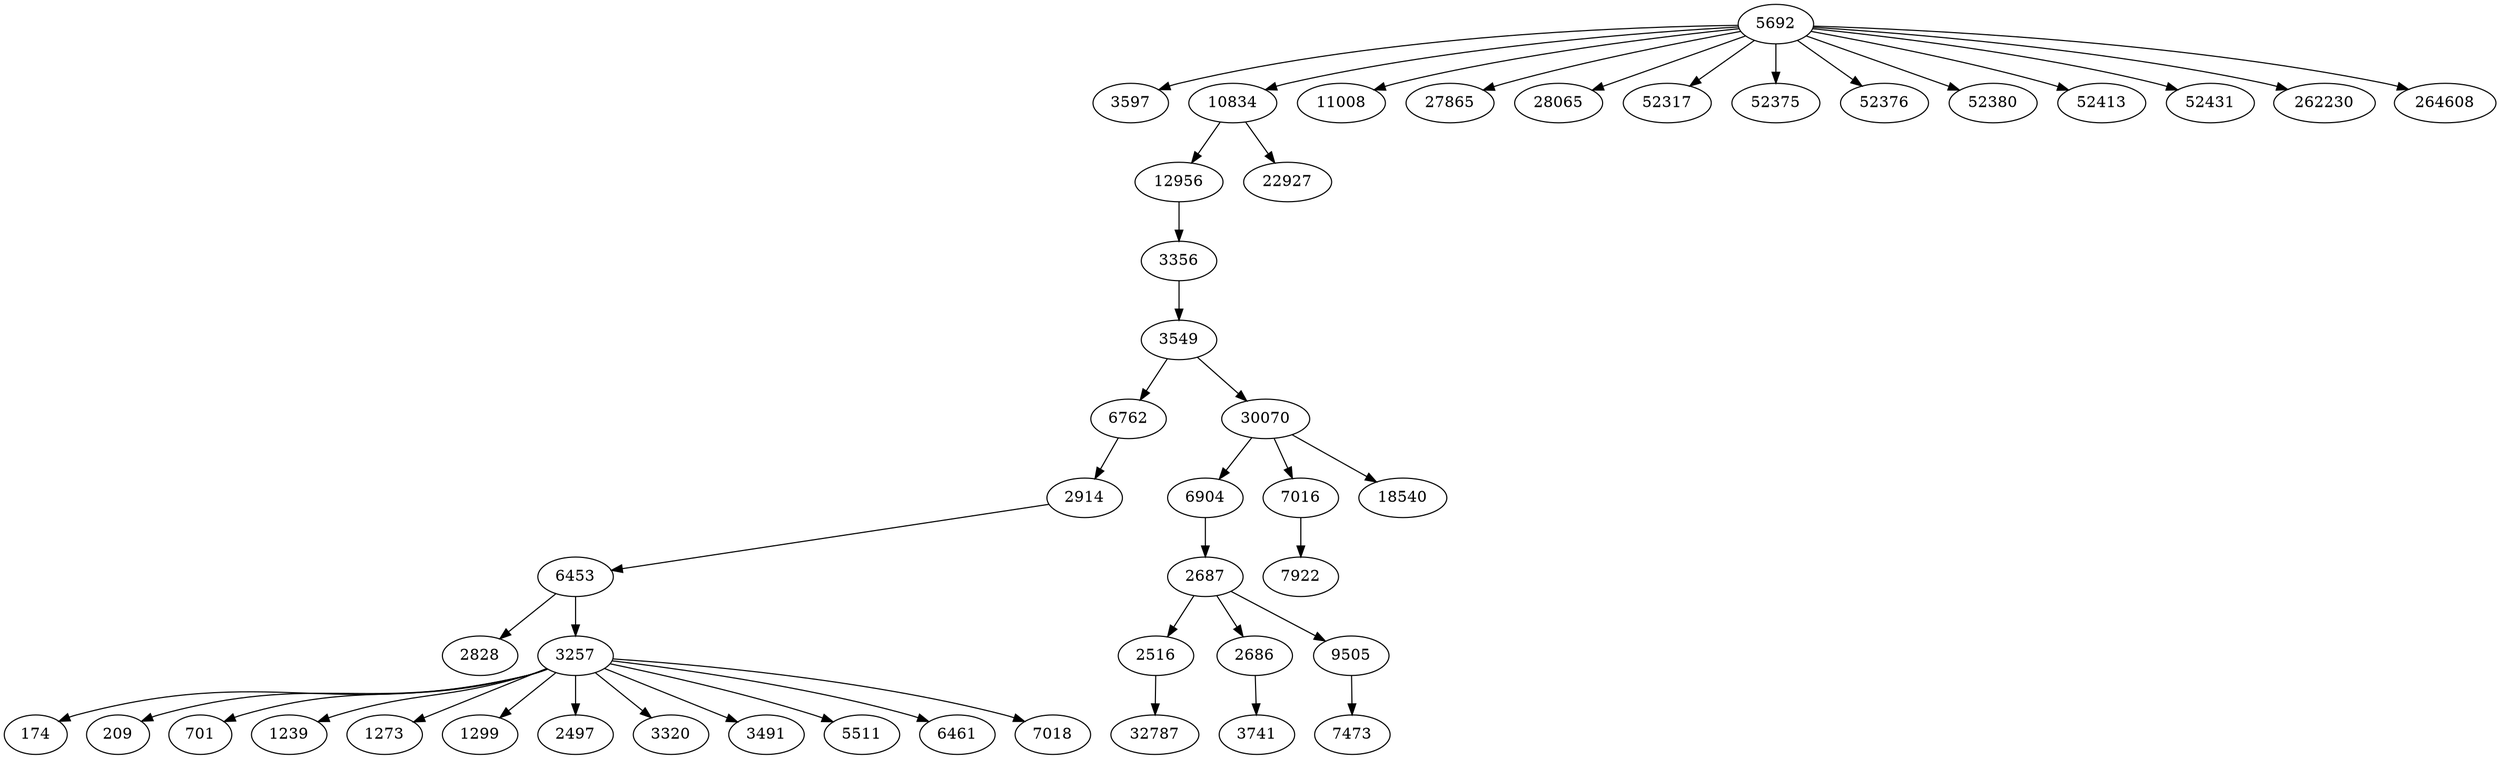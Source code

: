 digraph {
  // Node definitions.
  174;
  209;
  701;
  1239;
  1273;
  1299;
  2497;
  2516;
  2686;
  2687;
  2828;
  2914;
  3257;
  3320;
  3356;
  3491;
  3549;
  3597;
  3741;
  5511;
  5692;
  6453;
  6461;
  6762;
  6904;
  7016;
  7018;
  7473;
  7922;
  9505;
  10834;
  11008;
  12956;
  18540;
  22927;
  27865;
  28065;
  30070;
  32787;
  52317;
  52375;
  52376;
  52380;
  52413;
  52431;
  262230;
  264608;

  // Edge definitions.
  2516 -> 32787;
  2686 -> 3741;
  2687 -> 2516;
  2687 -> 2686;
  2687 -> 9505;
  2914 -> 6453;
  3257 -> 174;
  3257 -> 209;
  3257 -> 701;
  3257 -> 1239;
  3257 -> 1273;
  3257 -> 1299;
  3257 -> 2497;
  3257 -> 3320;
  3257 -> 3491;
  3257 -> 5511;
  3257 -> 6461;
  3257 -> 7018;
  3356 -> 3549;
  3549 -> 6762;
  3549 -> 30070;
  5692 -> 3597;
  5692 -> 10834;
  5692 -> 11008;
  5692 -> 27865;
  5692 -> 28065;
  5692 -> 52317;
  5692 -> 52375;
  5692 -> 52376;
  5692 -> 52380;
  5692 -> 52413;
  5692 -> 52431;
  5692 -> 262230;
  5692 -> 264608;
  6453 -> 2828;
  6453 -> 3257;
  6762 -> 2914;
  6904 -> 2687;
  7016 -> 7922;
  9505 -> 7473;
  10834 -> 12956;
  10834 -> 22927;
  12956 -> 3356;
  30070 -> 6904;
  30070 -> 7016;
  30070 -> 18540;
}